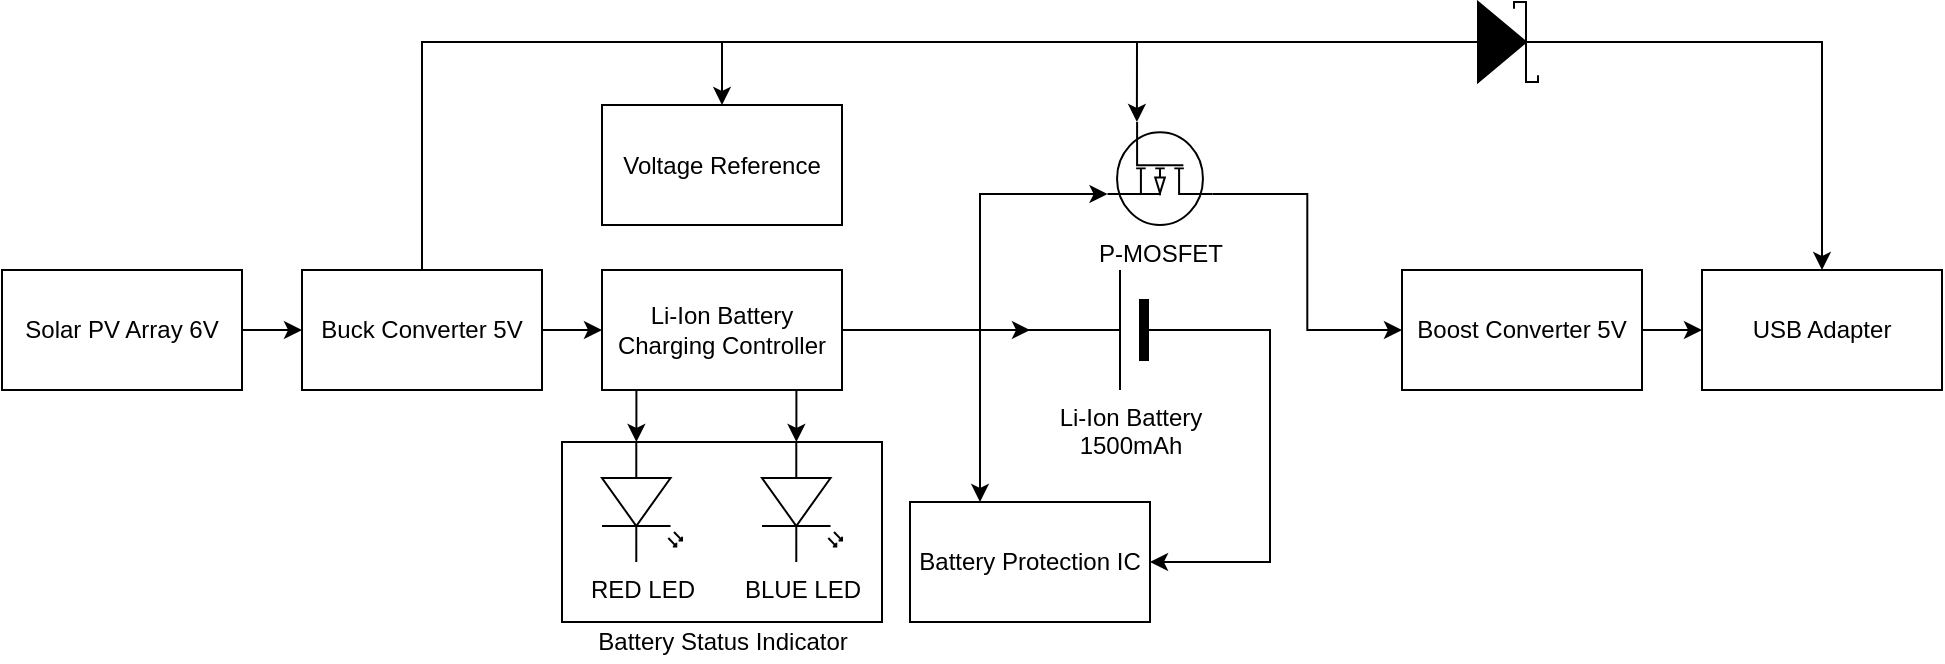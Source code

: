 <mxfile version="17.1.3" type="github"><diagram id="EKvn_mkxYGJb-ciBtXjx" name="Page-1"><mxGraphModel dx="1562" dy="867" grid="1" gridSize="10" guides="1" tooltips="1" connect="1" arrows="1" fold="1" page="1" pageScale="1" pageWidth="1169" pageHeight="827" math="0" shadow="0"><root><mxCell id="0"/><mxCell id="1" parent="0"/><mxCell id="ojvJVH6yT1Uk1YMdXBC4-32" value="" style="rounded=0;whiteSpace=wrap;html=1;" vertex="1" parent="1"><mxGeometry x="320" y="470" width="160" height="90" as="geometry"/></mxCell><mxCell id="ojvJVH6yT1Uk1YMdXBC4-13" style="edgeStyle=orthogonalEdgeStyle;rounded=0;orthogonalLoop=1;jettySize=auto;html=1;exitX=1;exitY=0.5;exitDx=0;exitDy=0;" edge="1" parent="1" source="ojvJVH6yT1Uk1YMdXBC4-1" target="ojvJVH6yT1Uk1YMdXBC4-2"><mxGeometry relative="1" as="geometry"/></mxCell><mxCell id="ojvJVH6yT1Uk1YMdXBC4-19" style="edgeStyle=orthogonalEdgeStyle;rounded=0;orthogonalLoop=1;jettySize=auto;html=1;entryX=0;entryY=0.72;entryDx=0;entryDy=0;entryPerimeter=0;exitX=0.5;exitY=0;exitDx=0;exitDy=0;" edge="1" parent="1" source="ojvJVH6yT1Uk1YMdXBC4-2" target="ojvJVH6yT1Uk1YMdXBC4-4"><mxGeometry relative="1" as="geometry"><mxPoint x="250" y="370" as="sourcePoint"/><Array as="points"><mxPoint x="250" y="270"/><mxPoint x="608" y="270"/></Array></mxGeometry></mxCell><mxCell id="ojvJVH6yT1Uk1YMdXBC4-21" style="edgeStyle=orthogonalEdgeStyle;rounded=0;orthogonalLoop=1;jettySize=auto;html=1;exitX=0;exitY=0.5;exitDx=0;exitDy=0;entryX=0.5;entryY=0;entryDx=0;entryDy=0;exitPerimeter=0;" edge="1" parent="1" source="ojvJVH6yT1Uk1YMdXBC4-23" target="ojvJVH6yT1Uk1YMdXBC4-20"><mxGeometry relative="1" as="geometry"><Array as="points"><mxPoint x="400" y="270"/></Array></mxGeometry></mxCell><mxCell id="ojvJVH6yT1Uk1YMdXBC4-1" value="Solar PV Array 6V" style="rounded=0;whiteSpace=wrap;html=1;" vertex="1" parent="1"><mxGeometry x="40" y="384" width="120" height="60" as="geometry"/></mxCell><mxCell id="ojvJVH6yT1Uk1YMdXBC4-14" style="edgeStyle=orthogonalEdgeStyle;rounded=0;orthogonalLoop=1;jettySize=auto;html=1;exitX=1;exitY=0.5;exitDx=0;exitDy=0;entryX=0;entryY=0.5;entryDx=0;entryDy=0;" edge="1" parent="1" source="ojvJVH6yT1Uk1YMdXBC4-2" target="ojvJVH6yT1Uk1YMdXBC4-3"><mxGeometry relative="1" as="geometry"/></mxCell><mxCell id="ojvJVH6yT1Uk1YMdXBC4-2" value="Buck Converter 5V" style="rounded=0;whiteSpace=wrap;html=1;" vertex="1" parent="1"><mxGeometry x="190" y="384" width="120" height="60" as="geometry"/></mxCell><mxCell id="ojvJVH6yT1Uk1YMdXBC4-30" style="edgeStyle=orthogonalEdgeStyle;rounded=0;orthogonalLoop=1;jettySize=auto;html=1;exitX=0.25;exitY=1;exitDx=0;exitDy=0;entryX=0;entryY=0.57;entryDx=0;entryDy=0;entryPerimeter=0;" edge="1" parent="1" source="ojvJVH6yT1Uk1YMdXBC4-3" target="ojvJVH6yT1Uk1YMdXBC4-10"><mxGeometry relative="1" as="geometry"/></mxCell><mxCell id="ojvJVH6yT1Uk1YMdXBC4-31" style="edgeStyle=orthogonalEdgeStyle;rounded=0;orthogonalLoop=1;jettySize=auto;html=1;exitX=0.75;exitY=1;exitDx=0;exitDy=0;entryX=0;entryY=0.57;entryDx=0;entryDy=0;entryPerimeter=0;" edge="1" parent="1" source="ojvJVH6yT1Uk1YMdXBC4-3" target="ojvJVH6yT1Uk1YMdXBC4-11"><mxGeometry relative="1" as="geometry"/></mxCell><mxCell id="ojvJVH6yT1Uk1YMdXBC4-41" style="edgeStyle=orthogonalEdgeStyle;rounded=0;orthogonalLoop=1;jettySize=auto;html=1;exitX=1;exitY=0.5;exitDx=0;exitDy=0;entryX=1;entryY=0.5;entryDx=0;entryDy=0;entryPerimeter=0;" edge="1" parent="1" source="ojvJVH6yT1Uk1YMdXBC4-3" target="ojvJVH6yT1Uk1YMdXBC4-6"><mxGeometry relative="1" as="geometry"/></mxCell><mxCell id="ojvJVH6yT1Uk1YMdXBC4-3" value="Li-Ion Battery Charging Controller" style="rounded=0;whiteSpace=wrap;html=1;" vertex="1" parent="1"><mxGeometry x="340" y="384" width="120" height="60" as="geometry"/></mxCell><mxCell id="ojvJVH6yT1Uk1YMdXBC4-17" style="edgeStyle=orthogonalEdgeStyle;rounded=0;orthogonalLoop=1;jettySize=auto;html=1;exitX=0.7;exitY=0;exitDx=0;exitDy=0;exitPerimeter=0;entryX=0;entryY=0.5;entryDx=0;entryDy=0;" edge="1" parent="1" source="ojvJVH6yT1Uk1YMdXBC4-4" target="ojvJVH6yT1Uk1YMdXBC4-8"><mxGeometry relative="1" as="geometry"/></mxCell><mxCell id="ojvJVH6yT1Uk1YMdXBC4-4" value="P-MOSFET" style="verticalLabelPosition=bottom;shadow=0;dashed=0;align=center;html=1;verticalAlign=top;shape=mxgraph.electrical.mosfets1.mosfet_ic_p;direction=south;" vertex="1" parent="1"><mxGeometry x="592.75" y="310" width="52.5" height="51.5" as="geometry"/></mxCell><mxCell id="ojvJVH6yT1Uk1YMdXBC4-5" value="Battery Protection IC" style="rounded=0;whiteSpace=wrap;html=1;" vertex="1" parent="1"><mxGeometry x="494" y="500" width="120" height="60" as="geometry"/></mxCell><mxCell id="ojvJVH6yT1Uk1YMdXBC4-40" style="edgeStyle=orthogonalEdgeStyle;rounded=0;orthogonalLoop=1;jettySize=auto;html=1;exitX=1;exitY=0.5;exitDx=0;exitDy=0;exitPerimeter=0;entryX=0.7;entryY=1;entryDx=0;entryDy=0;entryPerimeter=0;" edge="1" parent="1" source="ojvJVH6yT1Uk1YMdXBC4-6" target="ojvJVH6yT1Uk1YMdXBC4-4"><mxGeometry relative="1" as="geometry"><Array as="points"><mxPoint x="529" y="414"/><mxPoint x="529" y="346"/></Array></mxGeometry></mxCell><mxCell id="ojvJVH6yT1Uk1YMdXBC4-42" style="edgeStyle=orthogonalEdgeStyle;rounded=0;orthogonalLoop=1;jettySize=auto;html=1;exitX=1;exitY=0.5;exitDx=0;exitDy=0;exitPerimeter=0;" edge="1" parent="1" source="ojvJVH6yT1Uk1YMdXBC4-6" target="ojvJVH6yT1Uk1YMdXBC4-5"><mxGeometry relative="1" as="geometry"><Array as="points"><mxPoint x="529" y="414"/></Array></mxGeometry></mxCell><mxCell id="ojvJVH6yT1Uk1YMdXBC4-44" style="edgeStyle=orthogonalEdgeStyle;rounded=0;orthogonalLoop=1;jettySize=auto;html=1;exitX=0;exitY=0.5;exitDx=0;exitDy=0;exitPerimeter=0;entryX=1;entryY=0.5;entryDx=0;entryDy=0;" edge="1" parent="1" source="ojvJVH6yT1Uk1YMdXBC4-6" target="ojvJVH6yT1Uk1YMdXBC4-5"><mxGeometry relative="1" as="geometry"/></mxCell><mxCell id="ojvJVH6yT1Uk1YMdXBC4-6" value="Li-Ion Battery&lt;br&gt;1500mAh" style="verticalLabelPosition=bottom;shadow=0;dashed=0;align=center;fillColor=#000000;html=1;verticalAlign=top;strokeWidth=1;shape=mxgraph.electrical.miscellaneous.monocell_battery;direction=west;" vertex="1" parent="1"><mxGeometry x="554" y="384" width="100" height="60" as="geometry"/></mxCell><mxCell id="ojvJVH6yT1Uk1YMdXBC4-18" style="edgeStyle=orthogonalEdgeStyle;rounded=0;orthogonalLoop=1;jettySize=auto;html=1;entryX=0;entryY=0.5;entryDx=0;entryDy=0;" edge="1" parent="1" source="ojvJVH6yT1Uk1YMdXBC4-8" target="ojvJVH6yT1Uk1YMdXBC4-9"><mxGeometry relative="1" as="geometry"/></mxCell><mxCell id="ojvJVH6yT1Uk1YMdXBC4-8" value="Boost Converter 5V" style="rounded=0;whiteSpace=wrap;html=1;" vertex="1" parent="1"><mxGeometry x="740" y="384" width="120" height="60" as="geometry"/></mxCell><mxCell id="ojvJVH6yT1Uk1YMdXBC4-9" value="USB Adapter" style="rounded=0;whiteSpace=wrap;html=1;" vertex="1" parent="1"><mxGeometry x="890" y="384" width="120" height="60" as="geometry"/></mxCell><mxCell id="ojvJVH6yT1Uk1YMdXBC4-10" value="RED LED" style="verticalLabelPosition=bottom;shadow=0;dashed=0;align=center;html=1;verticalAlign=top;shape=mxgraph.electrical.opto_electronics.led_2;pointerEvents=1;direction=south;" vertex="1" parent="1"><mxGeometry x="340" y="470" width="40" height="60" as="geometry"/></mxCell><mxCell id="ojvJVH6yT1Uk1YMdXBC4-11" value="BLUE LED" style="verticalLabelPosition=bottom;shadow=0;dashed=0;align=center;html=1;verticalAlign=top;shape=mxgraph.electrical.opto_electronics.led_2;pointerEvents=1;direction=south;" vertex="1" parent="1"><mxGeometry x="420" y="470" width="40" height="60" as="geometry"/></mxCell><mxCell id="ojvJVH6yT1Uk1YMdXBC4-20" value="Voltage Reference" style="rounded=0;whiteSpace=wrap;html=1;" vertex="1" parent="1"><mxGeometry x="340" y="301.5" width="120" height="60" as="geometry"/></mxCell><mxCell id="ojvJVH6yT1Uk1YMdXBC4-25" style="edgeStyle=orthogonalEdgeStyle;rounded=0;orthogonalLoop=1;jettySize=auto;html=1;exitX=1;exitY=0.5;exitDx=0;exitDy=0;exitPerimeter=0;" edge="1" parent="1" source="ojvJVH6yT1Uk1YMdXBC4-23" target="ojvJVH6yT1Uk1YMdXBC4-9"><mxGeometry relative="1" as="geometry"/></mxCell><mxCell id="ojvJVH6yT1Uk1YMdXBC4-23" value="" style="pointerEvents=1;fillColor=strokeColor;verticalLabelPosition=bottom;shadow=0;dashed=0;align=center;html=1;verticalAlign=top;shape=mxgraph.electrical.diodes.schottky_diode;" vertex="1" parent="1"><mxGeometry x="760" y="250" width="60" height="40" as="geometry"/></mxCell><mxCell id="ojvJVH6yT1Uk1YMdXBC4-36" value="Battery Status Indicator" style="text;html=1;align=center;verticalAlign=middle;resizable=0;points=[];autosize=1;strokeColor=none;fillColor=none;" vertex="1" parent="1"><mxGeometry x="330" y="560" width="140" height="20" as="geometry"/></mxCell></root></mxGraphModel></diagram></mxfile>